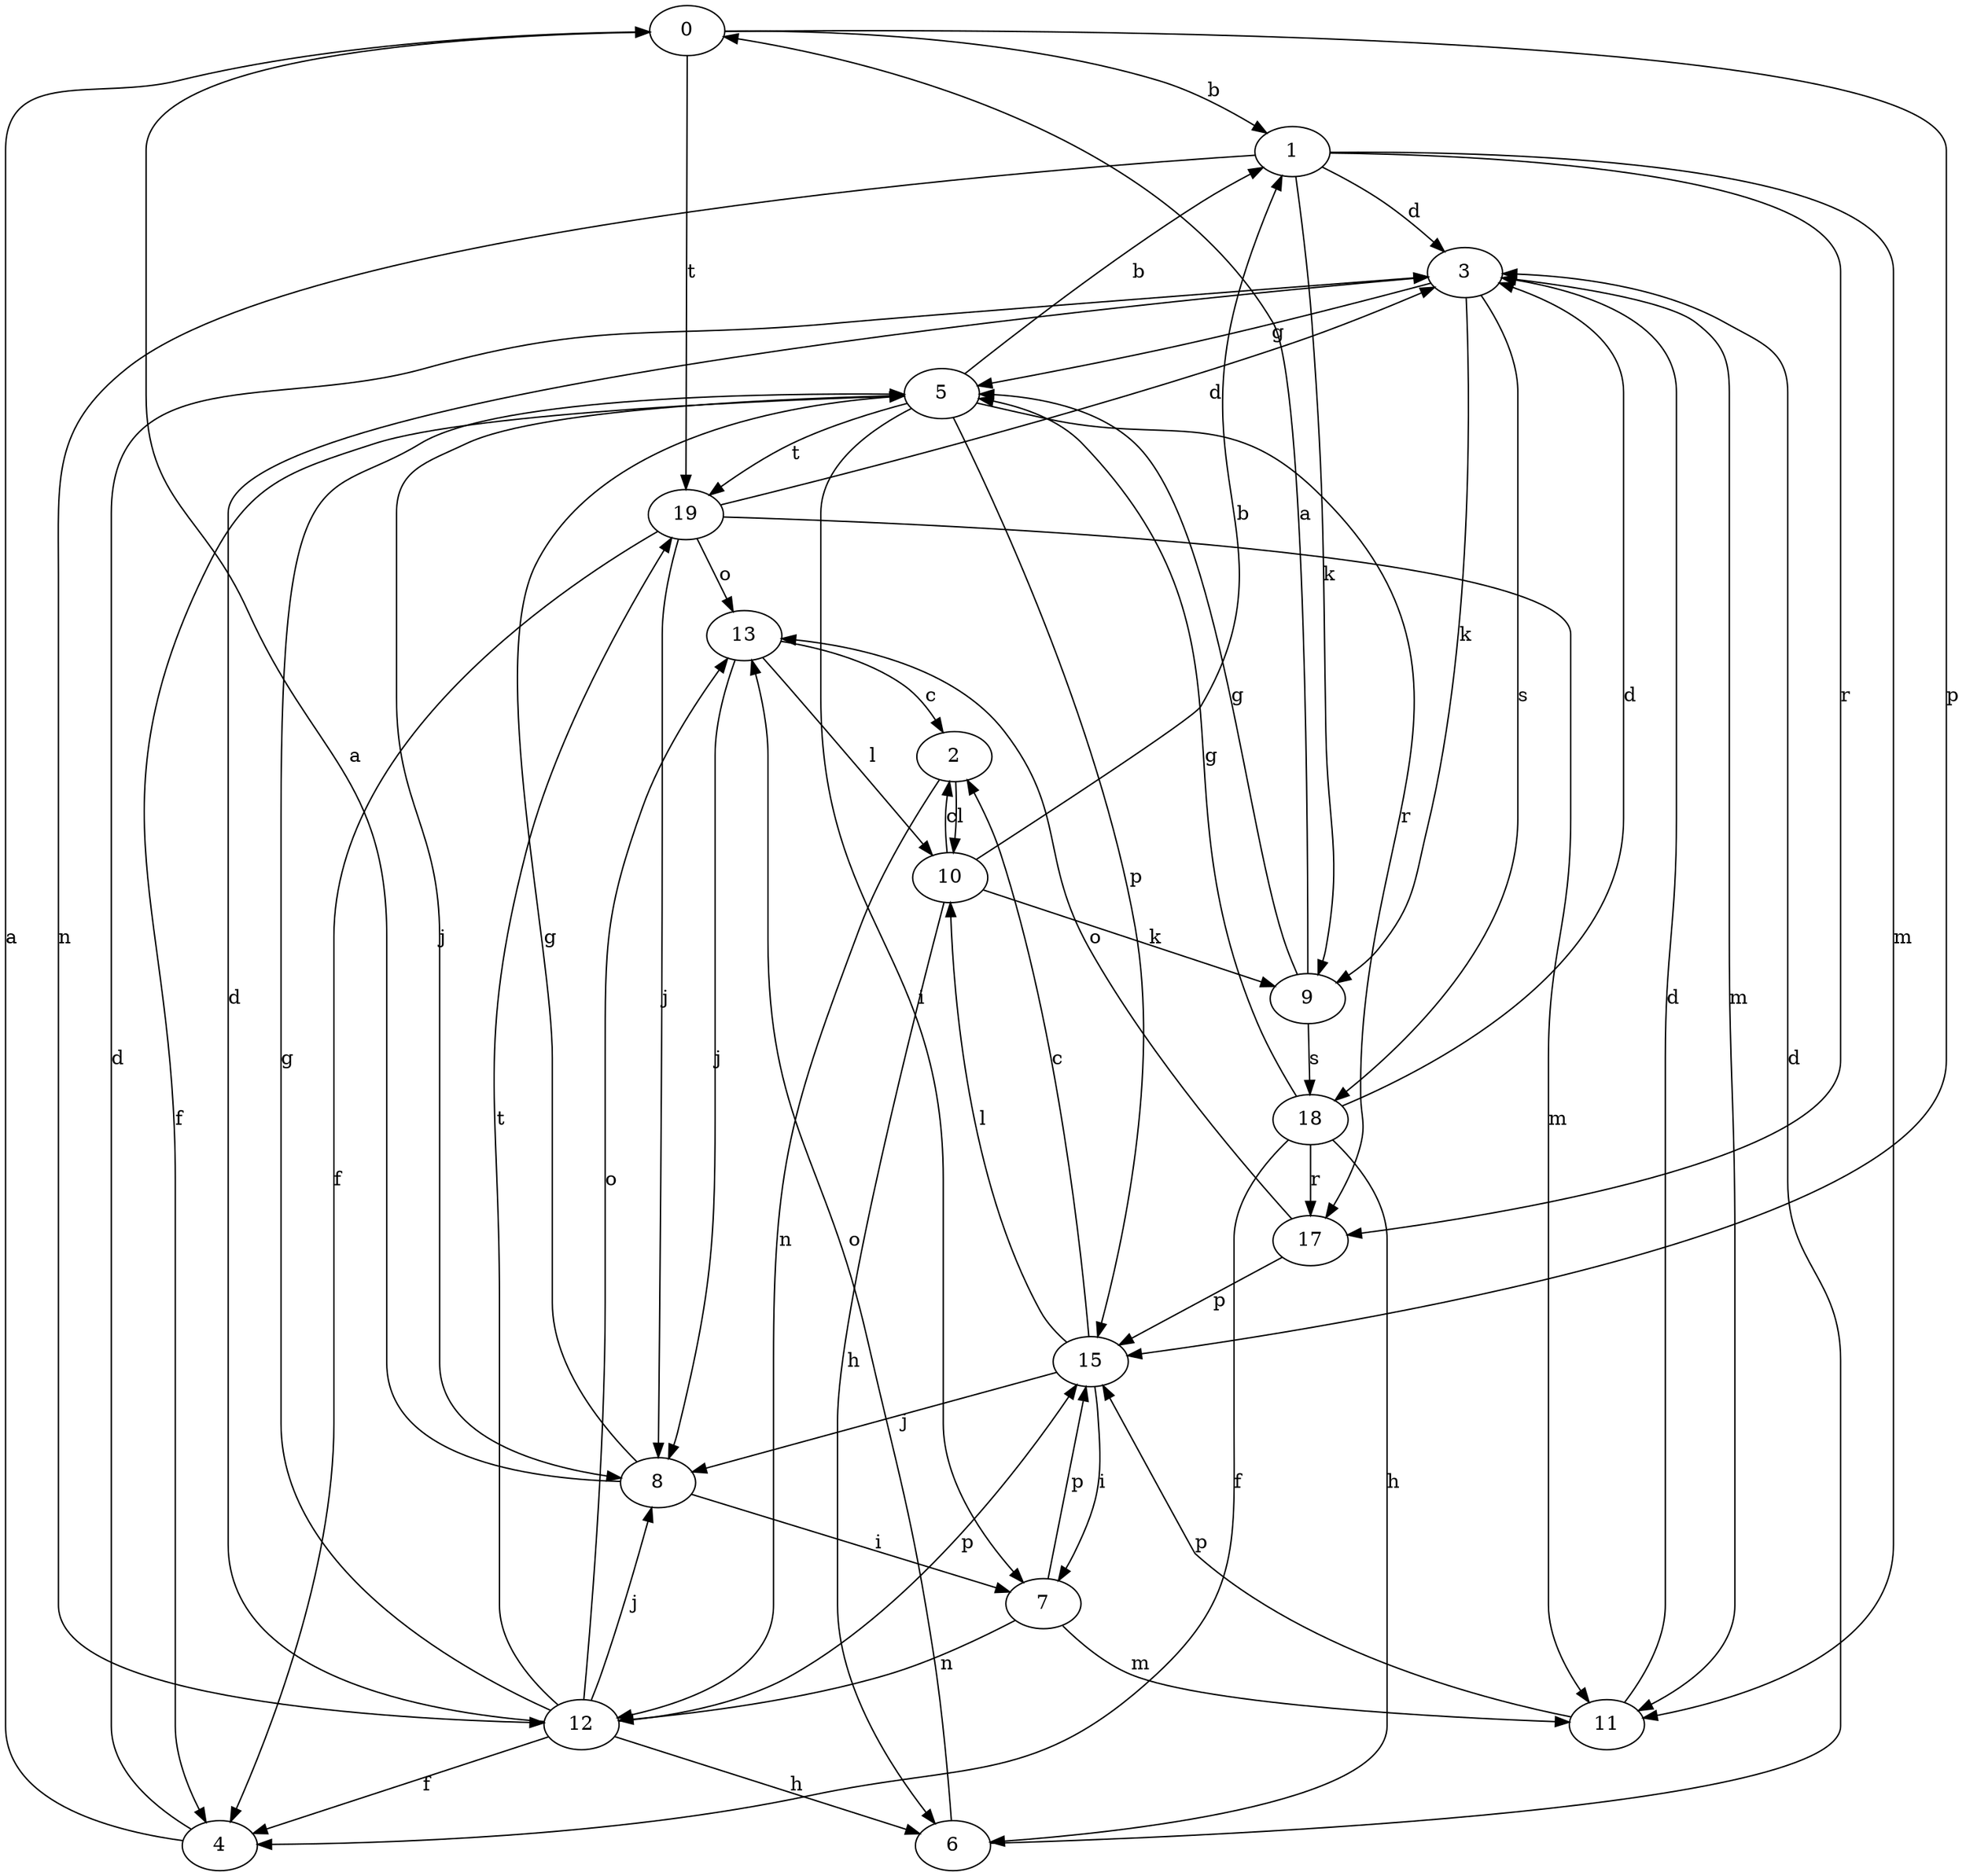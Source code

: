 strict digraph  {
0;
1;
2;
3;
4;
5;
6;
7;
8;
9;
10;
11;
12;
13;
15;
17;
18;
19;
0 -> 1  [label=b];
0 -> 15  [label=p];
0 -> 19  [label=t];
1 -> 3  [label=d];
1 -> 9  [label=k];
1 -> 11  [label=m];
1 -> 12  [label=n];
1 -> 17  [label=r];
2 -> 10  [label=l];
2 -> 12  [label=n];
3 -> 5  [label=g];
3 -> 9  [label=k];
3 -> 11  [label=m];
3 -> 18  [label=s];
4 -> 0  [label=a];
4 -> 3  [label=d];
5 -> 1  [label=b];
5 -> 4  [label=f];
5 -> 7  [label=i];
5 -> 8  [label=j];
5 -> 15  [label=p];
5 -> 17  [label=r];
5 -> 19  [label=t];
6 -> 3  [label=d];
6 -> 13  [label=o];
7 -> 11  [label=m];
7 -> 12  [label=n];
7 -> 15  [label=p];
8 -> 0  [label=a];
8 -> 5  [label=g];
8 -> 7  [label=i];
9 -> 0  [label=a];
9 -> 5  [label=g];
9 -> 18  [label=s];
10 -> 1  [label=b];
10 -> 2  [label=c];
10 -> 6  [label=h];
10 -> 9  [label=k];
11 -> 3  [label=d];
11 -> 15  [label=p];
12 -> 3  [label=d];
12 -> 4  [label=f];
12 -> 5  [label=g];
12 -> 6  [label=h];
12 -> 8  [label=j];
12 -> 13  [label=o];
12 -> 15  [label=p];
12 -> 19  [label=t];
13 -> 2  [label=c];
13 -> 8  [label=j];
13 -> 10  [label=l];
15 -> 2  [label=c];
15 -> 7  [label=i];
15 -> 8  [label=j];
15 -> 10  [label=l];
17 -> 13  [label=o];
17 -> 15  [label=p];
18 -> 3  [label=d];
18 -> 4  [label=f];
18 -> 5  [label=g];
18 -> 6  [label=h];
18 -> 17  [label=r];
19 -> 3  [label=d];
19 -> 4  [label=f];
19 -> 8  [label=j];
19 -> 11  [label=m];
19 -> 13  [label=o];
}

